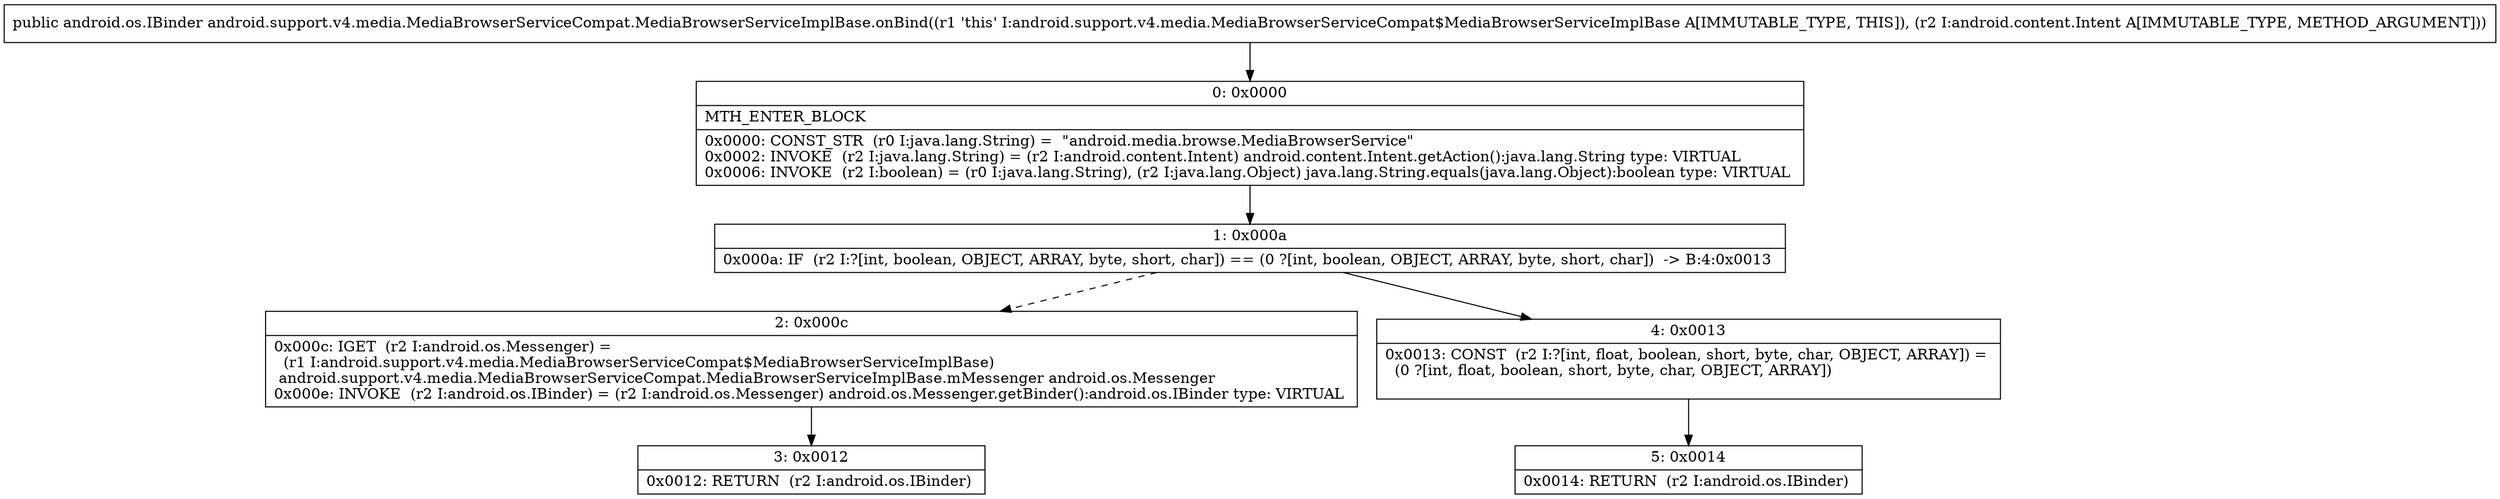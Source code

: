 digraph "CFG forandroid.support.v4.media.MediaBrowserServiceCompat.MediaBrowserServiceImplBase.onBind(Landroid\/content\/Intent;)Landroid\/os\/IBinder;" {
Node_0 [shape=record,label="{0\:\ 0x0000|MTH_ENTER_BLOCK\l|0x0000: CONST_STR  (r0 I:java.lang.String) =  \"android.media.browse.MediaBrowserService\" \l0x0002: INVOKE  (r2 I:java.lang.String) = (r2 I:android.content.Intent) android.content.Intent.getAction():java.lang.String type: VIRTUAL \l0x0006: INVOKE  (r2 I:boolean) = (r0 I:java.lang.String), (r2 I:java.lang.Object) java.lang.String.equals(java.lang.Object):boolean type: VIRTUAL \l}"];
Node_1 [shape=record,label="{1\:\ 0x000a|0x000a: IF  (r2 I:?[int, boolean, OBJECT, ARRAY, byte, short, char]) == (0 ?[int, boolean, OBJECT, ARRAY, byte, short, char])  \-\> B:4:0x0013 \l}"];
Node_2 [shape=record,label="{2\:\ 0x000c|0x000c: IGET  (r2 I:android.os.Messenger) = \l  (r1 I:android.support.v4.media.MediaBrowserServiceCompat$MediaBrowserServiceImplBase)\l android.support.v4.media.MediaBrowserServiceCompat.MediaBrowserServiceImplBase.mMessenger android.os.Messenger \l0x000e: INVOKE  (r2 I:android.os.IBinder) = (r2 I:android.os.Messenger) android.os.Messenger.getBinder():android.os.IBinder type: VIRTUAL \l}"];
Node_3 [shape=record,label="{3\:\ 0x0012|0x0012: RETURN  (r2 I:android.os.IBinder) \l}"];
Node_4 [shape=record,label="{4\:\ 0x0013|0x0013: CONST  (r2 I:?[int, float, boolean, short, byte, char, OBJECT, ARRAY]) = \l  (0 ?[int, float, boolean, short, byte, char, OBJECT, ARRAY])\l \l}"];
Node_5 [shape=record,label="{5\:\ 0x0014|0x0014: RETURN  (r2 I:android.os.IBinder) \l}"];
MethodNode[shape=record,label="{public android.os.IBinder android.support.v4.media.MediaBrowserServiceCompat.MediaBrowserServiceImplBase.onBind((r1 'this' I:android.support.v4.media.MediaBrowserServiceCompat$MediaBrowserServiceImplBase A[IMMUTABLE_TYPE, THIS]), (r2 I:android.content.Intent A[IMMUTABLE_TYPE, METHOD_ARGUMENT])) }"];
MethodNode -> Node_0;
Node_0 -> Node_1;
Node_1 -> Node_2[style=dashed];
Node_1 -> Node_4;
Node_2 -> Node_3;
Node_4 -> Node_5;
}

